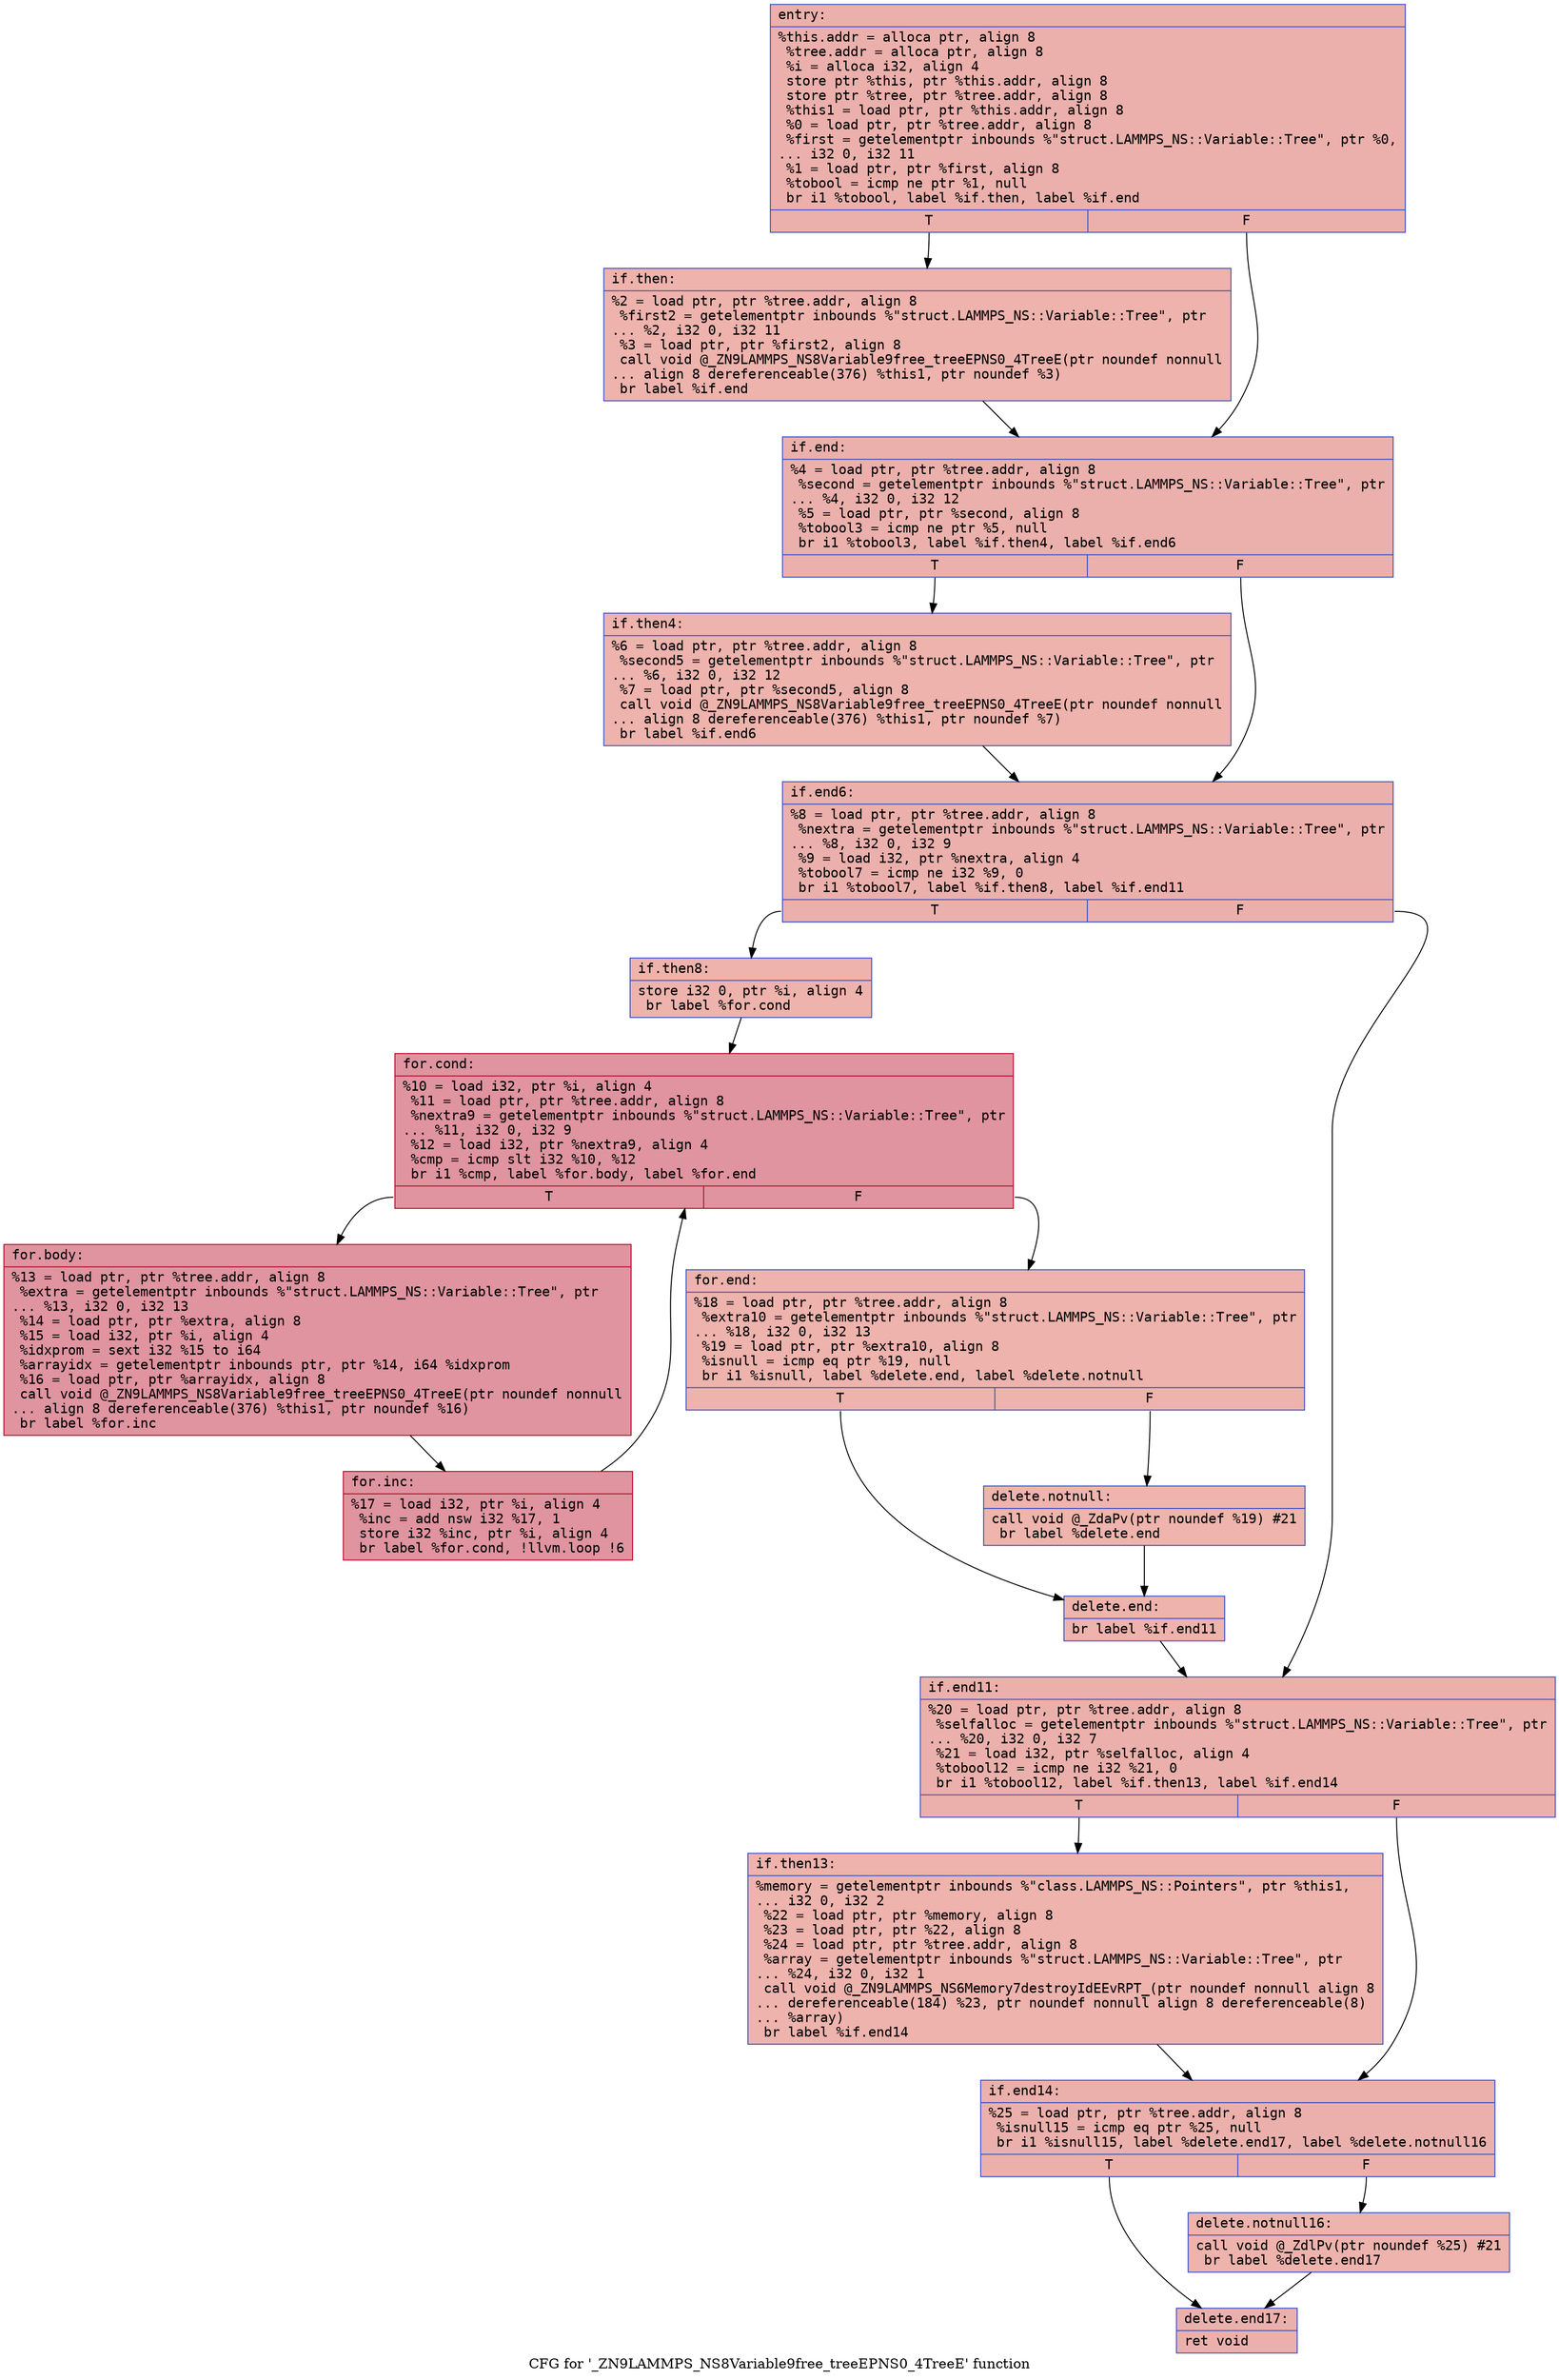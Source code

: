 digraph "CFG for '_ZN9LAMMPS_NS8Variable9free_treeEPNS0_4TreeE' function" {
	label="CFG for '_ZN9LAMMPS_NS8Variable9free_treeEPNS0_4TreeE' function";

	Node0x556bfe57e5b0 [shape=record,color="#3d50c3ff", style=filled, fillcolor="#d24b4070" fontname="Courier",label="{entry:\l|  %this.addr = alloca ptr, align 8\l  %tree.addr = alloca ptr, align 8\l  %i = alloca i32, align 4\l  store ptr %this, ptr %this.addr, align 8\l  store ptr %tree, ptr %tree.addr, align 8\l  %this1 = load ptr, ptr %this.addr, align 8\l  %0 = load ptr, ptr %tree.addr, align 8\l  %first = getelementptr inbounds %\"struct.LAMMPS_NS::Variable::Tree\", ptr %0,\l... i32 0, i32 11\l  %1 = load ptr, ptr %first, align 8\l  %tobool = icmp ne ptr %1, null\l  br i1 %tobool, label %if.then, label %if.end\l|{<s0>T|<s1>F}}"];
	Node0x556bfe57e5b0:s0 -> Node0x556bfe57ebd0[tooltip="entry -> if.then\nProbability 62.50%" ];
	Node0x556bfe57e5b0:s1 -> Node0x556bfe57ec40[tooltip="entry -> if.end\nProbability 37.50%" ];
	Node0x556bfe57ebd0 [shape=record,color="#3d50c3ff", style=filled, fillcolor="#d6524470" fontname="Courier",label="{if.then:\l|  %2 = load ptr, ptr %tree.addr, align 8\l  %first2 = getelementptr inbounds %\"struct.LAMMPS_NS::Variable::Tree\", ptr\l... %2, i32 0, i32 11\l  %3 = load ptr, ptr %first2, align 8\l  call void @_ZN9LAMMPS_NS8Variable9free_treeEPNS0_4TreeE(ptr noundef nonnull\l... align 8 dereferenceable(376) %this1, ptr noundef %3)\l  br label %if.end\l}"];
	Node0x556bfe57ebd0 -> Node0x556bfe57ec40[tooltip="if.then -> if.end\nProbability 100.00%" ];
	Node0x556bfe57ec40 [shape=record,color="#3d50c3ff", style=filled, fillcolor="#d24b4070" fontname="Courier",label="{if.end:\l|  %4 = load ptr, ptr %tree.addr, align 8\l  %second = getelementptr inbounds %\"struct.LAMMPS_NS::Variable::Tree\", ptr\l... %4, i32 0, i32 12\l  %5 = load ptr, ptr %second, align 8\l  %tobool3 = icmp ne ptr %5, null\l  br i1 %tobool3, label %if.then4, label %if.end6\l|{<s0>T|<s1>F}}"];
	Node0x556bfe57ec40:s0 -> Node0x556bfe57f4f0[tooltip="if.end -> if.then4\nProbability 62.50%" ];
	Node0x556bfe57ec40:s1 -> Node0x556bfe57f570[tooltip="if.end -> if.end6\nProbability 37.50%" ];
	Node0x556bfe57f4f0 [shape=record,color="#3d50c3ff", style=filled, fillcolor="#d6524470" fontname="Courier",label="{if.then4:\l|  %6 = load ptr, ptr %tree.addr, align 8\l  %second5 = getelementptr inbounds %\"struct.LAMMPS_NS::Variable::Tree\", ptr\l... %6, i32 0, i32 12\l  %7 = load ptr, ptr %second5, align 8\l  call void @_ZN9LAMMPS_NS8Variable9free_treeEPNS0_4TreeE(ptr noundef nonnull\l... align 8 dereferenceable(376) %this1, ptr noundef %7)\l  br label %if.end6\l}"];
	Node0x556bfe57f4f0 -> Node0x556bfe57f570[tooltip="if.then4 -> if.end6\nProbability 100.00%" ];
	Node0x556bfe57f570 [shape=record,color="#3d50c3ff", style=filled, fillcolor="#d24b4070" fontname="Courier",label="{if.end6:\l|  %8 = load ptr, ptr %tree.addr, align 8\l  %nextra = getelementptr inbounds %\"struct.LAMMPS_NS::Variable::Tree\", ptr\l... %8, i32 0, i32 9\l  %9 = load i32, ptr %nextra, align 4\l  %tobool7 = icmp ne i32 %9, 0\l  br i1 %tobool7, label %if.then8, label %if.end11\l|{<s0>T|<s1>F}}"];
	Node0x556bfe57f570:s0 -> Node0x556bfe57fc80[tooltip="if.end6 -> if.then8\nProbability 62.50%" ];
	Node0x556bfe57f570:s1 -> Node0x556bfe57fd00[tooltip="if.end6 -> if.end11\nProbability 37.50%" ];
	Node0x556bfe57fc80 [shape=record,color="#3d50c3ff", style=filled, fillcolor="#d6524470" fontname="Courier",label="{if.then8:\l|  store i32 0, ptr %i, align 4\l  br label %for.cond\l}"];
	Node0x556bfe57fc80 -> Node0x556bfe57fed0[tooltip="if.then8 -> for.cond\nProbability 100.00%" ];
	Node0x556bfe57fed0 [shape=record,color="#b70d28ff", style=filled, fillcolor="#b70d2870" fontname="Courier",label="{for.cond:\l|  %10 = load i32, ptr %i, align 4\l  %11 = load ptr, ptr %tree.addr, align 8\l  %nextra9 = getelementptr inbounds %\"struct.LAMMPS_NS::Variable::Tree\", ptr\l... %11, i32 0, i32 9\l  %12 = load i32, ptr %nextra9, align 4\l  %cmp = icmp slt i32 %10, %12\l  br i1 %cmp, label %for.body, label %for.end\l|{<s0>T|<s1>F}}"];
	Node0x556bfe57fed0:s0 -> Node0x556bfe5802d0[tooltip="for.cond -> for.body\nProbability 96.88%" ];
	Node0x556bfe57fed0:s1 -> Node0x556bfe57f240[tooltip="for.cond -> for.end\nProbability 3.12%" ];
	Node0x556bfe5802d0 [shape=record,color="#b70d28ff", style=filled, fillcolor="#b70d2870" fontname="Courier",label="{for.body:\l|  %13 = load ptr, ptr %tree.addr, align 8\l  %extra = getelementptr inbounds %\"struct.LAMMPS_NS::Variable::Tree\", ptr\l... %13, i32 0, i32 13\l  %14 = load ptr, ptr %extra, align 8\l  %15 = load i32, ptr %i, align 4\l  %idxprom = sext i32 %15 to i64\l  %arrayidx = getelementptr inbounds ptr, ptr %14, i64 %idxprom\l  %16 = load ptr, ptr %arrayidx, align 8\l  call void @_ZN9LAMMPS_NS8Variable9free_treeEPNS0_4TreeE(ptr noundef nonnull\l... align 8 dereferenceable(376) %this1, ptr noundef %16)\l  br label %for.inc\l}"];
	Node0x556bfe5802d0 -> Node0x556bfe580b80[tooltip="for.body -> for.inc\nProbability 100.00%" ];
	Node0x556bfe580b80 [shape=record,color="#b70d28ff", style=filled, fillcolor="#b70d2870" fontname="Courier",label="{for.inc:\l|  %17 = load i32, ptr %i, align 4\l  %inc = add nsw i32 %17, 1\l  store i32 %inc, ptr %i, align 4\l  br label %for.cond, !llvm.loop !6\l}"];
	Node0x556bfe580b80 -> Node0x556bfe57fed0[tooltip="for.inc -> for.cond\nProbability 100.00%" ];
	Node0x556bfe57f240 [shape=record,color="#3d50c3ff", style=filled, fillcolor="#d6524470" fontname="Courier",label="{for.end:\l|  %18 = load ptr, ptr %tree.addr, align 8\l  %extra10 = getelementptr inbounds %\"struct.LAMMPS_NS::Variable::Tree\", ptr\l... %18, i32 0, i32 13\l  %19 = load ptr, ptr %extra10, align 8\l  %isnull = icmp eq ptr %19, null\l  br i1 %isnull, label %delete.end, label %delete.notnull\l|{<s0>T|<s1>F}}"];
	Node0x556bfe57f240:s0 -> Node0x556bfe581180[tooltip="for.end -> delete.end\nProbability 37.50%" ];
	Node0x556bfe57f240:s1 -> Node0x556bfe581200[tooltip="for.end -> delete.notnull\nProbability 62.50%" ];
	Node0x556bfe581200 [shape=record,color="#3d50c3ff", style=filled, fillcolor="#d8564670" fontname="Courier",label="{delete.notnull:\l|  call void @_ZdaPv(ptr noundef %19) #21\l  br label %delete.end\l}"];
	Node0x556bfe581200 -> Node0x556bfe581180[tooltip="delete.notnull -> delete.end\nProbability 100.00%" ];
	Node0x556bfe581180 [shape=record,color="#3d50c3ff", style=filled, fillcolor="#d6524470" fontname="Courier",label="{delete.end:\l|  br label %if.end11\l}"];
	Node0x556bfe581180 -> Node0x556bfe57fd00[tooltip="delete.end -> if.end11\nProbability 100.00%" ];
	Node0x556bfe57fd00 [shape=record,color="#3d50c3ff", style=filled, fillcolor="#d24b4070" fontname="Courier",label="{if.end11:\l|  %20 = load ptr, ptr %tree.addr, align 8\l  %selfalloc = getelementptr inbounds %\"struct.LAMMPS_NS::Variable::Tree\", ptr\l... %20, i32 0, i32 7\l  %21 = load i32, ptr %selfalloc, align 4\l  %tobool12 = icmp ne i32 %21, 0\l  br i1 %tobool12, label %if.then13, label %if.end14\l|{<s0>T|<s1>F}}"];
	Node0x556bfe57fd00:s0 -> Node0x556bfe5817f0[tooltip="if.end11 -> if.then13\nProbability 62.50%" ];
	Node0x556bfe57fd00:s1 -> Node0x556bfe581870[tooltip="if.end11 -> if.end14\nProbability 37.50%" ];
	Node0x556bfe5817f0 [shape=record,color="#3d50c3ff", style=filled, fillcolor="#d6524470" fontname="Courier",label="{if.then13:\l|  %memory = getelementptr inbounds %\"class.LAMMPS_NS::Pointers\", ptr %this1,\l... i32 0, i32 2\l  %22 = load ptr, ptr %memory, align 8\l  %23 = load ptr, ptr %22, align 8\l  %24 = load ptr, ptr %tree.addr, align 8\l  %array = getelementptr inbounds %\"struct.LAMMPS_NS::Variable::Tree\", ptr\l... %24, i32 0, i32 1\l  call void @_ZN9LAMMPS_NS6Memory7destroyIdEEvRPT_(ptr noundef nonnull align 8\l... dereferenceable(184) %23, ptr noundef nonnull align 8 dereferenceable(8)\l... %array)\l  br label %if.end14\l}"];
	Node0x556bfe5817f0 -> Node0x556bfe581870[tooltip="if.then13 -> if.end14\nProbability 100.00%" ];
	Node0x556bfe581870 [shape=record,color="#3d50c3ff", style=filled, fillcolor="#d24b4070" fontname="Courier",label="{if.end14:\l|  %25 = load ptr, ptr %tree.addr, align 8\l  %isnull15 = icmp eq ptr %25, null\l  br i1 %isnull15, label %delete.end17, label %delete.notnull16\l|{<s0>T|<s1>F}}"];
	Node0x556bfe581870:s0 -> Node0x556bfe581ff0[tooltip="if.end14 -> delete.end17\nProbability 37.50%" ];
	Node0x556bfe581870:s1 -> Node0x556bfe582070[tooltip="if.end14 -> delete.notnull16\nProbability 62.50%" ];
	Node0x556bfe582070 [shape=record,color="#3d50c3ff", style=filled, fillcolor="#d6524470" fontname="Courier",label="{delete.notnull16:\l|  call void @_ZdlPv(ptr noundef %25) #21\l  br label %delete.end17\l}"];
	Node0x556bfe582070 -> Node0x556bfe581ff0[tooltip="delete.notnull16 -> delete.end17\nProbability 100.00%" ];
	Node0x556bfe581ff0 [shape=record,color="#3d50c3ff", style=filled, fillcolor="#d24b4070" fontname="Courier",label="{delete.end17:\l|  ret void\l}"];
}
